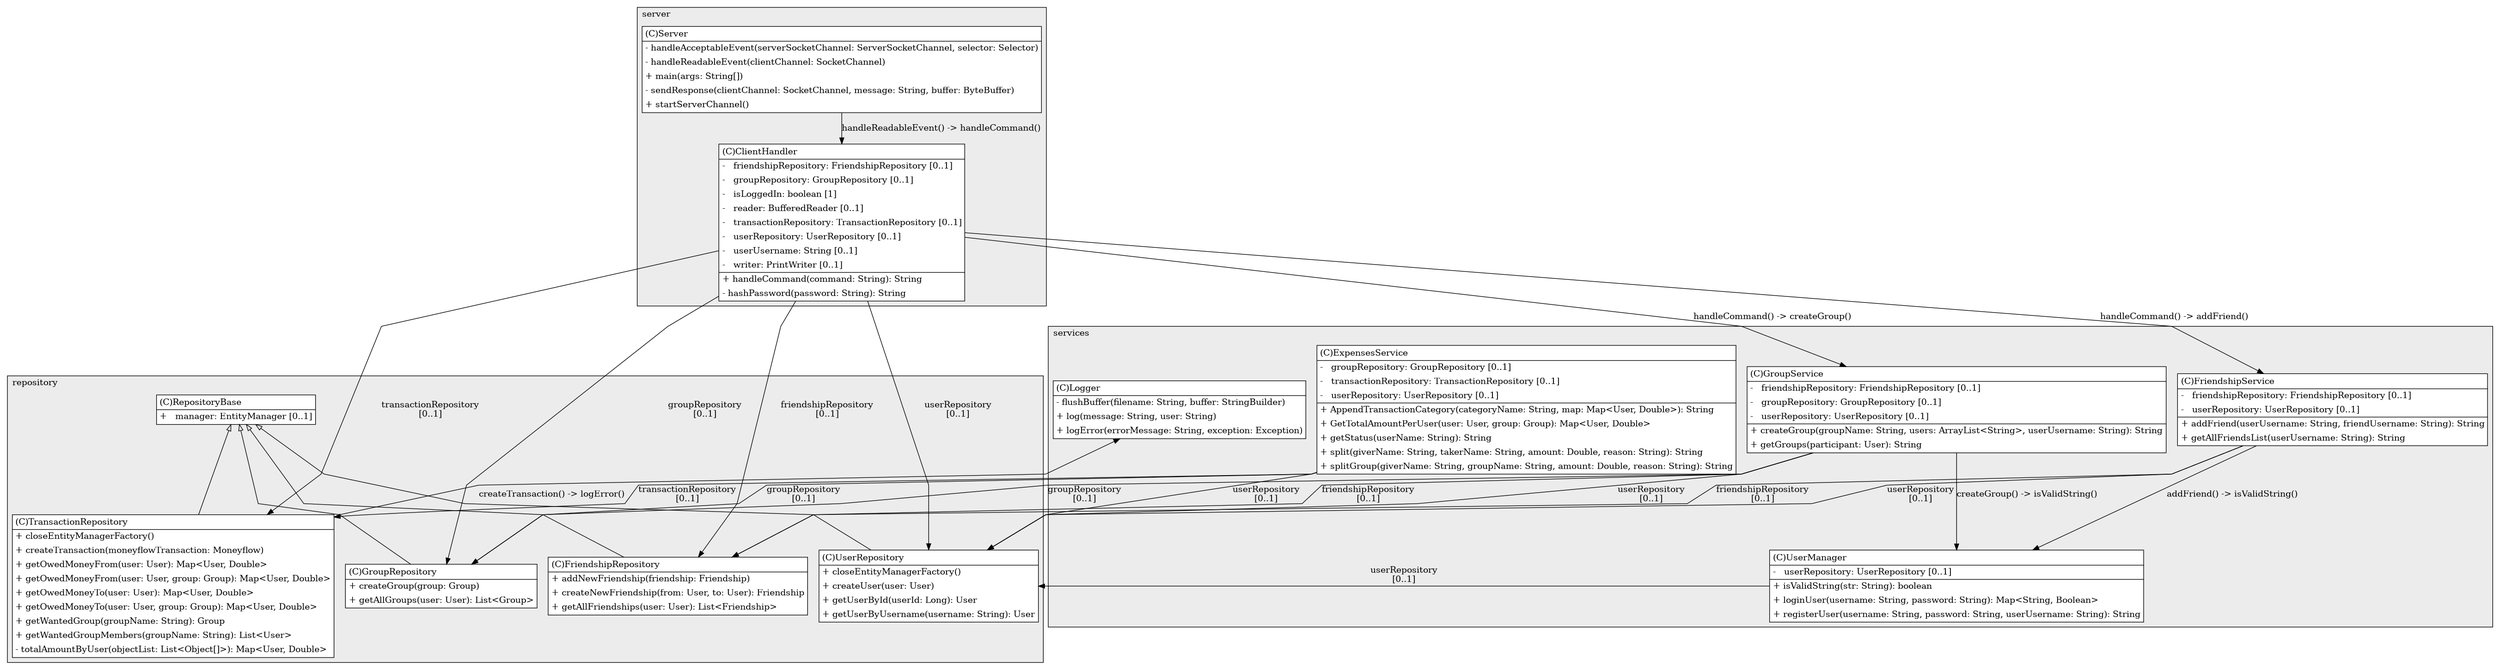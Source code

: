 @startuml

/' diagram meta data start
config=StructureConfiguration;
{
  "projectClassification": {
    "searchMode": "OpenProject", // OpenProject, AllProjects
    "includedProjects": "",
    "pathEndKeywords": "*.impl",
    "isClientPath": "",
    "isClientName": "",
    "isTestPath": "",
    "isTestName": "",
    "isMappingPath": "",
    "isMappingName": "",
    "isDataAccessPath": "",
    "isDataAccessName": "",
    "isDataStructurePath": "",
    "isDataStructureName": "",
    "isInterfaceStructuresPath": "",
    "isInterfaceStructuresName": "",
    "isEntryPointPath": "",
    "isEntryPointName": "",
    "treatFinalFieldsAsMandatory": false
  },
  "graphRestriction": {
    "classPackageExcludeFilter": "",
    "classPackageIncludeFilter": "",
    "classNameExcludeFilter": "",
    "classNameIncludeFilter": "",
    "methodNameExcludeFilter": "",
    "methodNameIncludeFilter": "",
    "removeByInheritance": "", // inheritance/annotation based filtering is done in a second step
    "removeByAnnotation": "",
    "removeByClassPackage": "", // cleanup the graph after inheritance/annotation based filtering is done
    "removeByClassName": "",
    "cutMappings": false,
    "cutEnum": true,
    "cutTests": true,
    "cutClient": true,
    "cutDataAccess": false,
    "cutInterfaceStructures": false,
    "cutDataStructures": false,
    "cutGetterAndSetter": true,
    "cutConstructors": true
  },
  "graphTraversal": {
    "forwardDepth": 6,
    "backwardDepth": 6,
    "classPackageExcludeFilter": "",
    "classPackageIncludeFilter": "",
    "classNameExcludeFilter": "",
    "classNameIncludeFilter": "",
    "methodNameExcludeFilter": "",
    "methodNameIncludeFilter": "",
    "hideMappings": false,
    "hideDataStructures": false,
    "hidePrivateMethods": true,
    "hideInterfaceCalls": true, // indirection: implementation -> interface (is hidden) -> implementation
    "onlyShowApplicationEntryPoints": false, // root node is included
    "useMethodCallsForStructureDiagram": "ForwardOnly" // ForwardOnly, BothDirections, No
  },
  "details": {
    "aggregation": "GroupByClass", // ByClass, GroupByClass, None
    "showClassGenericTypes": true,
    "showMethods": true,
    "showMethodParameterNames": true,
    "showMethodParameterTypes": true,
    "showMethodReturnType": true,
    "showPackageLevels": 2,
    "showDetailedClassStructure": true
  },
  "rootClass": "server.Server",
  "extensionCallbackMethod": "" // qualified.class.name#methodName - signature: public static String method(String)
}
diagram meta data end '/



digraph g {
    rankdir="TB"
    splines=polyline
    

'nodes 
subgraph cluster_1379209310 { 
   	label=services
	labeljust=l
	fillcolor="#ececec"
	style=filled
   
   ExpensesService1178841431[
	label=<<TABLE BORDER="1" CELLBORDER="0" CELLPADDING="4" CELLSPACING="0">
<TR><TD ALIGN="LEFT" >(C)ExpensesService</TD></TR>
<HR/>
<TR><TD ALIGN="LEFT" >-   groupRepository: GroupRepository [0..1]</TD></TR>
<TR><TD ALIGN="LEFT" >-   transactionRepository: TransactionRepository [0..1]</TD></TR>
<TR><TD ALIGN="LEFT" >-   userRepository: UserRepository [0..1]</TD></TR>
<HR/>
<TR><TD ALIGN="LEFT" >+ AppendTransactionCategory(categoryName: String, map: Map&lt;User, Double&gt;): String</TD></TR>
<TR><TD ALIGN="LEFT" >+ GetTotalAmountPerUser(user: User, group: Group): Map&lt;User, Double&gt;</TD></TR>
<TR><TD ALIGN="LEFT" >+ getStatus(userName: String): String</TD></TR>
<TR><TD ALIGN="LEFT" >+ split(giverName: String, takerName: String, amount: Double, reason: String): String</TD></TR>
<TR><TD ALIGN="LEFT" >+ splitGroup(giverName: String, groupName: String, amount: Double, reason: String): String</TD></TR>
</TABLE>>
	style=filled
	margin=0
	shape=plaintext
	fillcolor="#FFFFFF"
];

FriendshipService1178841431[
	label=<<TABLE BORDER="1" CELLBORDER="0" CELLPADDING="4" CELLSPACING="0">
<TR><TD ALIGN="LEFT" >(C)FriendshipService</TD></TR>
<HR/>
<TR><TD ALIGN="LEFT" >-   friendshipRepository: FriendshipRepository [0..1]</TD></TR>
<TR><TD ALIGN="LEFT" >-   userRepository: UserRepository [0..1]</TD></TR>
<HR/>
<TR><TD ALIGN="LEFT" >+ addFriend(userUsername: String, friendUsername: String): String</TD></TR>
<TR><TD ALIGN="LEFT" >+ getAllFriendsList(userUsername: String): String</TD></TR>
</TABLE>>
	style=filled
	margin=0
	shape=plaintext
	fillcolor="#FFFFFF"
];

GroupService1178841431[
	label=<<TABLE BORDER="1" CELLBORDER="0" CELLPADDING="4" CELLSPACING="0">
<TR><TD ALIGN="LEFT" >(C)GroupService</TD></TR>
<HR/>
<TR><TD ALIGN="LEFT" >-   friendshipRepository: FriendshipRepository [0..1]</TD></TR>
<TR><TD ALIGN="LEFT" >-   groupRepository: GroupRepository [0..1]</TD></TR>
<TR><TD ALIGN="LEFT" >-   userRepository: UserRepository [0..1]</TD></TR>
<HR/>
<TR><TD ALIGN="LEFT" >+ createGroup(groupName: String, users: ArrayList&lt;String&gt;, userUsername: String): String</TD></TR>
<TR><TD ALIGN="LEFT" >+ getGroups(participant: User): String</TD></TR>
</TABLE>>
	style=filled
	margin=0
	shape=plaintext
	fillcolor="#FFFFFF"
];

Logger1178841431[
	label=<<TABLE BORDER="1" CELLBORDER="0" CELLPADDING="4" CELLSPACING="0">
<TR><TD ALIGN="LEFT" >(C)Logger</TD></TR>
<HR/>
<TR><TD ALIGN="LEFT" >- flushBuffer(filename: String, buffer: StringBuilder)</TD></TR>
<TR><TD ALIGN="LEFT" >+ log(message: String, user: String)</TD></TR>
<TR><TD ALIGN="LEFT" >+ logError(errorMessage: String, exception: Exception)</TD></TR>
</TABLE>>
	style=filled
	margin=0
	shape=plaintext
	fillcolor="#FFFFFF"
];

UserManager1178841431[
	label=<<TABLE BORDER="1" CELLBORDER="0" CELLPADDING="4" CELLSPACING="0">
<TR><TD ALIGN="LEFT" >(C)UserManager</TD></TR>
<HR/>
<TR><TD ALIGN="LEFT" >-   userRepository: UserRepository [0..1]</TD></TR>
<HR/>
<TR><TD ALIGN="LEFT" >+ isValidString(str: String): boolean</TD></TR>
<TR><TD ALIGN="LEFT" >+ loginUser(username: String, password: String): Map&lt;String, Boolean&gt;</TD></TR>
<TR><TD ALIGN="LEFT" >+ registerUser(username: String, password: String, userUsername: String): String</TD></TR>
</TABLE>>
	style=filled
	margin=0
	shape=plaintext
	fillcolor="#FFFFFF"
];
} 

subgraph cluster_1950800714 { 
   	label=repository
	labeljust=l
	fillcolor="#ececec"
	style=filled
   
   FriendshipRepository385331925[
	label=<<TABLE BORDER="1" CELLBORDER="0" CELLPADDING="4" CELLSPACING="0">
<TR><TD ALIGN="LEFT" >(C)FriendshipRepository</TD></TR>
<HR/>
<TR><TD ALIGN="LEFT" >+ addNewFriendship(friendship: Friendship)</TD></TR>
<TR><TD ALIGN="LEFT" >+ createNewFriendship(from: User, to: User): Friendship</TD></TR>
<TR><TD ALIGN="LEFT" >+ getAllFriendships(user: User): List&lt;Friendship&gt;</TD></TR>
</TABLE>>
	style=filled
	margin=0
	shape=plaintext
	fillcolor="#FFFFFF"
];

GroupRepository385331925[
	label=<<TABLE BORDER="1" CELLBORDER="0" CELLPADDING="4" CELLSPACING="0">
<TR><TD ALIGN="LEFT" >(C)GroupRepository</TD></TR>
<HR/>
<TR><TD ALIGN="LEFT" >+ createGroup(group: Group)</TD></TR>
<TR><TD ALIGN="LEFT" >+ getAllGroups(user: User): List&lt;Group&gt;</TD></TR>
</TABLE>>
	style=filled
	margin=0
	shape=plaintext
	fillcolor="#FFFFFF"
];

RepositoryBase385331925[
	label=<<TABLE BORDER="1" CELLBORDER="0" CELLPADDING="4" CELLSPACING="0">
<TR><TD ALIGN="LEFT" >(C)RepositoryBase</TD></TR>
<HR/>
<TR><TD ALIGN="LEFT" >+   manager: EntityManager [0..1]</TD></TR>
</TABLE>>
	style=filled
	margin=0
	shape=plaintext
	fillcolor="#FFFFFF"
];

TransactionRepository385331925[
	label=<<TABLE BORDER="1" CELLBORDER="0" CELLPADDING="4" CELLSPACING="0">
<TR><TD ALIGN="LEFT" >(C)TransactionRepository</TD></TR>
<HR/>
<TR><TD ALIGN="LEFT" >+ closeEntityManagerFactory()</TD></TR>
<TR><TD ALIGN="LEFT" >+ createTransaction(moneyflowTransaction: Moneyflow)</TD></TR>
<TR><TD ALIGN="LEFT" >+ getOwedMoneyFrom(user: User): Map&lt;User, Double&gt;</TD></TR>
<TR><TD ALIGN="LEFT" >+ getOwedMoneyFrom(user: User, group: Group): Map&lt;User, Double&gt;</TD></TR>
<TR><TD ALIGN="LEFT" >+ getOwedMoneyTo(user: User): Map&lt;User, Double&gt;</TD></TR>
<TR><TD ALIGN="LEFT" >+ getOwedMoneyTo(user: User, group: Group): Map&lt;User, Double&gt;</TD></TR>
<TR><TD ALIGN="LEFT" >+ getWantedGroup(groupName: String): Group</TD></TR>
<TR><TD ALIGN="LEFT" >+ getWantedGroupMembers(groupName: String): List&lt;User&gt;</TD></TR>
<TR><TD ALIGN="LEFT" >- totalAmountByUser(objectList: List&lt;Object[]&gt;): Map&lt;User, Double&gt;</TD></TR>
</TABLE>>
	style=filled
	margin=0
	shape=plaintext
	fillcolor="#FFFFFF"
];

UserRepository385331925[
	label=<<TABLE BORDER="1" CELLBORDER="0" CELLPADDING="4" CELLSPACING="0">
<TR><TD ALIGN="LEFT" >(C)UserRepository</TD></TR>
<HR/>
<TR><TD ALIGN="LEFT" >+ closeEntityManagerFactory()</TD></TR>
<TR><TD ALIGN="LEFT" >+ createUser(user: User)</TD></TR>
<TR><TD ALIGN="LEFT" >+ getUserById(userId: Long): User</TD></TR>
<TR><TD ALIGN="LEFT" >+ getUserByUsername(username: String): User</TD></TR>
</TABLE>>
	style=filled
	margin=0
	shape=plaintext
	fillcolor="#FFFFFF"
];
} 

subgraph cluster_905826493 { 
   	label=server
	labeljust=l
	fillcolor="#ececec"
	style=filled
   
   ClientHandler905826493[
	label=<<TABLE BORDER="1" CELLBORDER="0" CELLPADDING="4" CELLSPACING="0">
<TR><TD ALIGN="LEFT" >(C)ClientHandler</TD></TR>
<HR/>
<TR><TD ALIGN="LEFT" >-   friendshipRepository: FriendshipRepository [0..1]</TD></TR>
<TR><TD ALIGN="LEFT" >-   groupRepository: GroupRepository [0..1]</TD></TR>
<TR><TD ALIGN="LEFT" >-   isLoggedIn: boolean [1]</TD></TR>
<TR><TD ALIGN="LEFT" >-   reader: BufferedReader [0..1]</TD></TR>
<TR><TD ALIGN="LEFT" >-   transactionRepository: TransactionRepository [0..1]</TD></TR>
<TR><TD ALIGN="LEFT" >-   userRepository: UserRepository [0..1]</TD></TR>
<TR><TD ALIGN="LEFT" >-   userUsername: String [0..1]</TD></TR>
<TR><TD ALIGN="LEFT" >-   writer: PrintWriter [0..1]</TD></TR>
<HR/>
<TR><TD ALIGN="LEFT" >+ handleCommand(command: String): String</TD></TR>
<TR><TD ALIGN="LEFT" >- hashPassword(password: String): String</TD></TR>
</TABLE>>
	style=filled
	margin=0
	shape=plaintext
	fillcolor="#FFFFFF"
];

Server905826493[
	label=<<TABLE BORDER="1" CELLBORDER="0" CELLPADDING="4" CELLSPACING="0">
<TR><TD ALIGN="LEFT" >(C)Server</TD></TR>
<HR/>
<TR><TD ALIGN="LEFT" >- handleAcceptableEvent(serverSocketChannel: ServerSocketChannel, selector: Selector)</TD></TR>
<TR><TD ALIGN="LEFT" >- handleReadableEvent(clientChannel: SocketChannel)</TD></TR>
<TR><TD ALIGN="LEFT" >+ main(args: String[])</TD></TR>
<TR><TD ALIGN="LEFT" >- sendResponse(clientChannel: SocketChannel, message: String, buffer: ByteBuffer)</TD></TR>
<TR><TD ALIGN="LEFT" >+ startServerChannel()</TD></TR>
</TABLE>>
	style=filled
	margin=0
	shape=plaintext
	fillcolor="#FFFFFF"
];
} 

'edges    
ClientHandler905826493 -> FriendshipRepository385331925[label="friendshipRepository
[0..1]"];
ClientHandler905826493 -> FriendshipService1178841431[label="handleCommand() -> addFriend()"];
ClientHandler905826493 -> GroupRepository385331925[label="groupRepository
[0..1]"];
ClientHandler905826493 -> GroupService1178841431[label="handleCommand() -> createGroup()"];
ClientHandler905826493 -> TransactionRepository385331925[label="transactionRepository
[0..1]"];
ClientHandler905826493 -> UserRepository385331925[label="userRepository
[0..1]"];
ExpensesService1178841431 -> GroupRepository385331925[label="groupRepository
[0..1]"];
ExpensesService1178841431 -> TransactionRepository385331925[label="transactionRepository
[0..1]"];
ExpensesService1178841431 -> UserRepository385331925[label="userRepository
[0..1]"];
FriendshipService1178841431 -> FriendshipRepository385331925[label="friendshipRepository
[0..1]"];
FriendshipService1178841431 -> UserManager1178841431[label="addFriend() -> isValidString()"];
FriendshipService1178841431 -> UserRepository385331925[label="userRepository
[0..1]"];
GroupService1178841431 -> FriendshipRepository385331925[label="friendshipRepository
[0..1]"];
GroupService1178841431 -> GroupRepository385331925[label="groupRepository
[0..1]"];
GroupService1178841431 -> UserManager1178841431[label="createGroup() -> isValidString()"];
GroupService1178841431 -> UserRepository385331925[label="userRepository
[0..1]"];
RepositoryBase385331925 -> FriendshipRepository385331925[arrowhead=none, arrowtail=empty, dir=both];
RepositoryBase385331925 -> GroupRepository385331925[arrowhead=none, arrowtail=empty, dir=both];
RepositoryBase385331925 -> TransactionRepository385331925[arrowhead=none, arrowtail=empty, dir=both];
RepositoryBase385331925 -> UserRepository385331925[arrowhead=none, arrowtail=empty, dir=both];
Server905826493 -> ClientHandler905826493[label="handleReadableEvent() -> handleCommand()"];
TransactionRepository385331925 -> Logger1178841431[label="createTransaction() -> logError()"];
UserManager1178841431 -> UserRepository385331925[label="userRepository
[0..1]"];
    
}
@enduml
